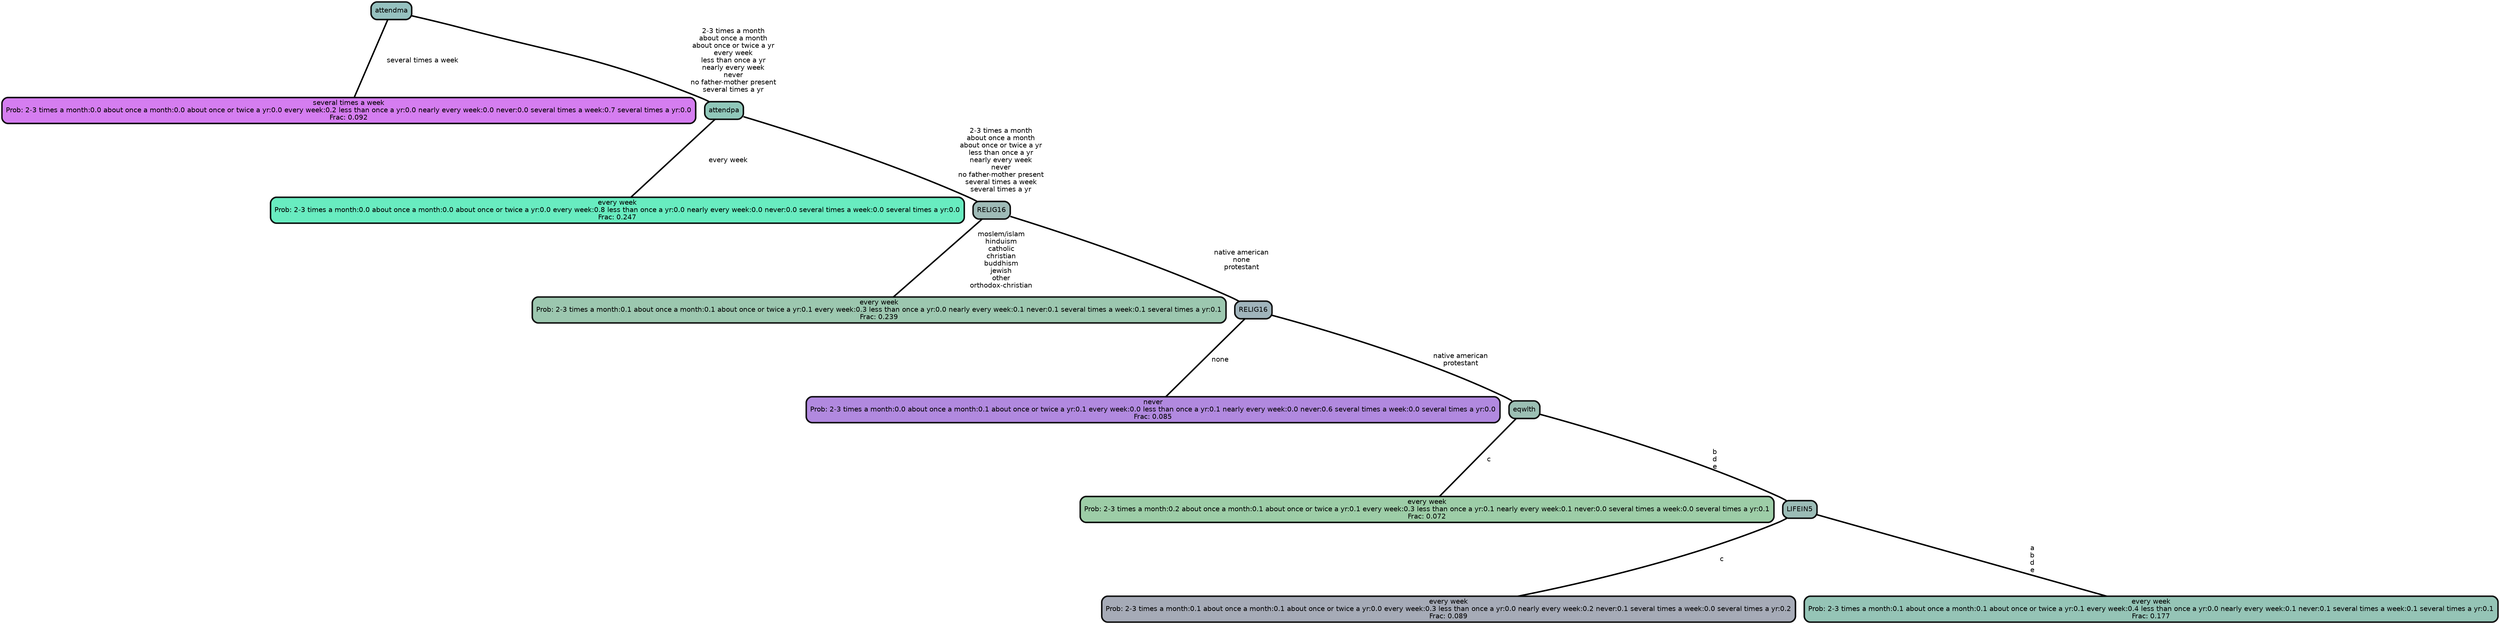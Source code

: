 graph Tree {
node [shape=box, style="filled, rounded",color="black",penwidth="3",fontcolor="black",                 fontname=helvetica] ;
graph [ranksep="0 equally", splines=straight,                 bgcolor=transparent, dpi=200] ;
edge [fontname=helvetica, color=black] ;
0 [label="several times a week
Prob: 2-3 times a month:0.0 about once a month:0.0 about once or twice a yr:0.0 every week:0.2 less than once a yr:0.0 nearly every week:0.0 never:0.0 several times a week:0.7 several times a yr:0.0
Frac: 0.092", fillcolor="#d57df0"] ;
1 [label="attendma", fillcolor="#96c1bf"] ;
2 [label="every week
Prob: 2-3 times a month:0.0 about once a month:0.0 about once or twice a yr:0.0 every week:0.8 less than once a yr:0.0 nearly every week:0.0 never:0.0 several times a week:0.0 several times a yr:0.0
Frac: 0.247", fillcolor="#68ecc0"] ;
3 [label="attendpa", fillcolor="#90c8ba"] ;
4 [label="every week
Prob: 2-3 times a month:0.1 about once a month:0.1 about once or twice a yr:0.1 every week:0.3 less than once a yr:0.0 nearly every week:0.1 never:0.1 several times a week:0.1 several times a yr:0.1
Frac: 0.239", fillcolor="#9cc7af"] ;
5 [label="RELIG16", fillcolor="#9fbbb7"] ;
6 [label="never
Prob: 2-3 times a month:0.0 about once a month:0.1 about once or twice a yr:0.1 every week:0.0 less than once a yr:0.1 nearly every week:0.0 never:0.6 several times a week:0.0 several times a yr:0.0
Frac: 0.085", fillcolor="#b189df"] ;
7 [label="RELIG16", fillcolor="#a0b4bc"] ;
8 [label="every week
Prob: 2-3 times a month:0.2 about once a month:0.1 about once or twice a yr:0.1 every week:0.3 less than once a yr:0.1 nearly every week:0.1 never:0.0 several times a week:0.0 several times a yr:0.1
Frac: 0.072", fillcolor="#9dcda7"] ;
9 [label="eqwlth", fillcolor="#9bbfb3"] ;
10 [label="every week
Prob: 2-3 times a month:0.1 about once a month:0.1 about once or twice a yr:0.0 every week:0.3 less than once a yr:0.0 nearly every week:0.2 never:0.1 several times a week:0.0 several times a yr:0.2
Frac: 0.089", fillcolor="#a6abb7"] ;
11 [label="LIFEIN5", fillcolor="#9bbcb6"] ;
12 [label="every week
Prob: 2-3 times a month:0.1 about once a month:0.1 about once or twice a yr:0.1 every week:0.4 less than once a yr:0.0 nearly every week:0.1 never:0.1 several times a week:0.1 several times a yr:0.1
Frac: 0.177", fillcolor="#95c4b6"] ;
1 -- 0 [label=" several times a week",penwidth=3] ;
1 -- 3 [label=" 2-3 times a month\n about once a month\n about once or twice a yr\n every week\n less than once a yr\n nearly every week\n never\n no father-mother present\n several times a yr",penwidth=3] ;
3 -- 2 [label=" every week",penwidth=3] ;
3 -- 5 [label=" 2-3 times a month\n about once a month\n about once or twice a yr\n less than once a yr\n nearly every week\n never\n no father-mother present\n several times a week\n several times a yr",penwidth=3] ;
5 -- 4 [label=" moslem/islam\n hinduism\n catholic\n christian\n buddhism\n jewish\n other\n orthodox-christian",penwidth=3] ;
5 -- 7 [label=" native american\n none\n protestant",penwidth=3] ;
7 -- 6 [label=" none",penwidth=3] ;
7 -- 9 [label=" native american\n protestant",penwidth=3] ;
9 -- 8 [label=" c",penwidth=3] ;
9 -- 11 [label=" b\n d\n e",penwidth=3] ;
11 -- 10 [label=" c",penwidth=3] ;
11 -- 12 [label=" a\n b\n d\n e",penwidth=3] ;
{rank = same;}}